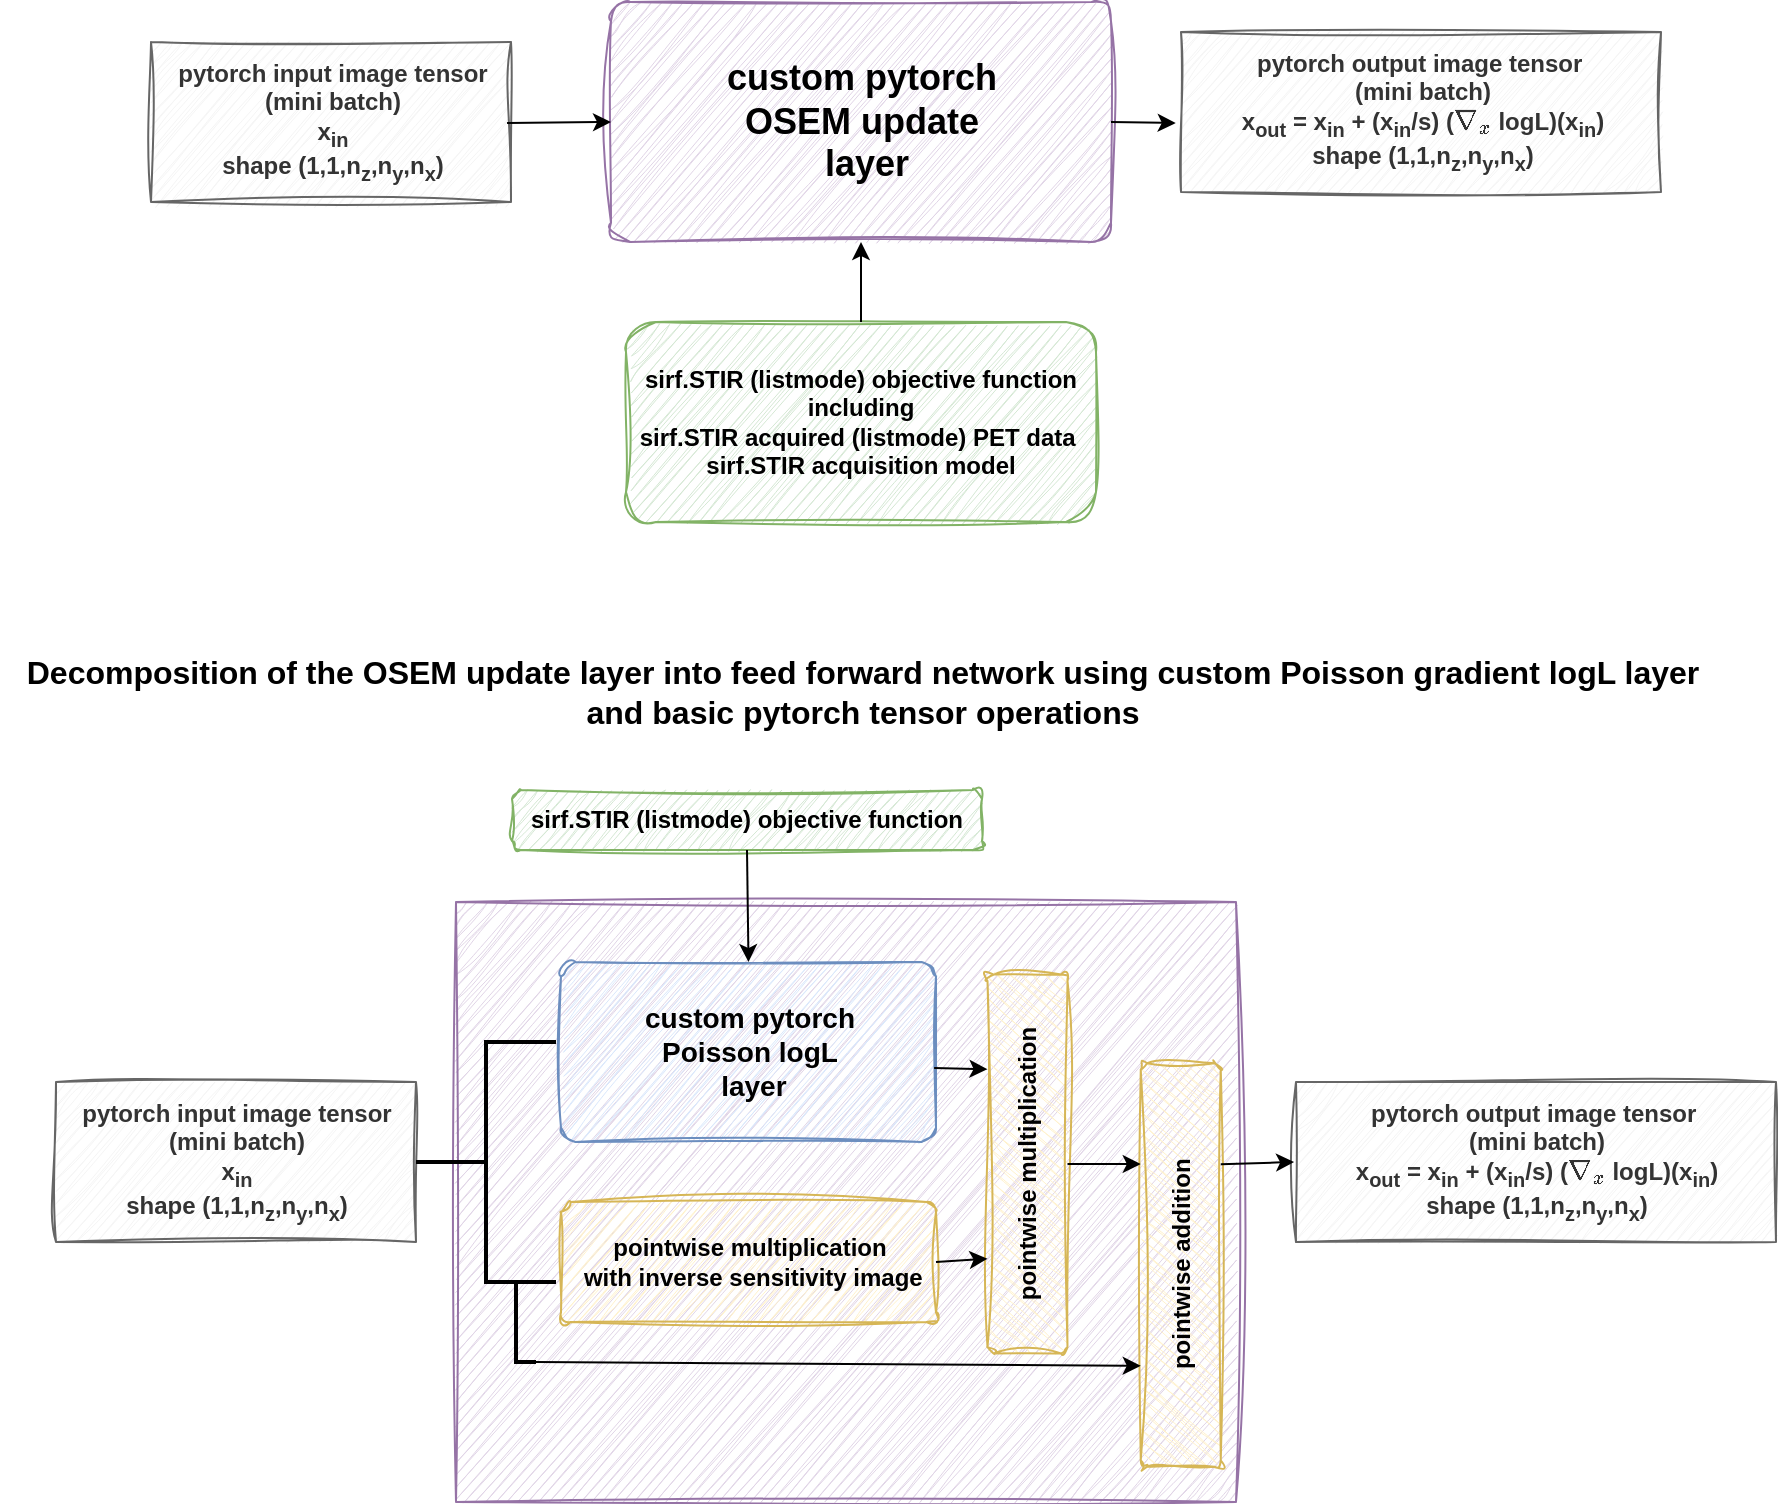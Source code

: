 <mxfile version="24.4.0" type="device">
  <diagram name="Page-1" id="8Qw_1hSMklgCle8Wcz-8">
    <mxGraphModel dx="1368" dy="991" grid="1" gridSize="10" guides="1" tooltips="1" connect="1" arrows="1" fold="1" page="1" pageScale="1" pageWidth="1169" pageHeight="827" math="1" shadow="0">
      <root>
        <mxCell id="0" />
        <mxCell id="1" parent="0" />
        <mxCell id="gO14tqI6qxzoFVm-JLHP-20" value="" style="rounded=0;whiteSpace=wrap;html=1;fillColor=#e1d5e7;strokeColor=#9673a6;sketch=1;curveFitting=1;jiggle=2;" vertex="1" parent="1">
          <mxGeometry x="320" y="470" width="390" height="300" as="geometry" />
        </mxCell>
        <mxCell id="LVMC560kpPJ9mfJXyLy--1" value="&lt;b style=&quot;font-size: 18px;&quot;&gt;custom pytorch&lt;br&gt;OSEM update&lt;br&gt;&amp;nbsp;layer&lt;br&gt;&lt;/b&gt;" style="rounded=1;whiteSpace=wrap;html=1;fillColor=#e1d5e7;strokeColor=#9673a6;shadow=0;glass=0;sketch=1;curveFitting=1;jiggle=2;arcSize=8;" parent="1" vertex="1">
          <mxGeometry x="397.5" y="20" width="250" height="120" as="geometry" />
        </mxCell>
        <mxCell id="LVMC560kpPJ9mfJXyLy--16" value="&lt;div&gt;&lt;b style=&quot;background-color: initial;&quot;&gt;pytorch input image tensor&lt;br&gt;(mini batch)&lt;br&gt;x&lt;sub&gt;in&lt;/sub&gt;&lt;/b&gt;&lt;/div&gt;&lt;div&gt;&lt;b style=&quot;background-color: initial;&quot;&gt;shape (1,1,n&lt;sub&gt;z&lt;/sub&gt;,n&lt;sub&gt;y&lt;/sub&gt;,n&lt;sub&gt;x&lt;/sub&gt;)&lt;/b&gt;&lt;/div&gt;" style="text;html=1;align=center;verticalAlign=middle;resizable=0;points=[];autosize=1;strokeColor=#666666;fillColor=#f5f5f5;fontColor=#333333;sketch=1;curveFitting=1;jiggle=2;" parent="1" vertex="1">
          <mxGeometry x="167.5" y="40" width="180" height="80" as="geometry" />
        </mxCell>
        <mxCell id="LVMC560kpPJ9mfJXyLy--21" value="&lt;div&gt;&lt;b&gt;sirf.STIR (listmode) objective function&lt;/b&gt;&lt;font color=&quot;#000000&quot;&gt;&lt;b&gt;&lt;br&gt;&lt;/b&gt;&lt;/font&gt;&lt;/div&gt;&lt;div&gt;&lt;b&gt;including&lt;/b&gt;&lt;/div&gt;&lt;font color=&quot;#000000&quot;&gt;&lt;b&gt;sirf.STIR acquired (listmode) PET data&amp;nbsp;&lt;br&gt;sirf.STIR acquisition model&lt;/b&gt;&lt;/font&gt;" style="rounded=1;whiteSpace=wrap;html=1;fillColor=#d5e8d4;strokeColor=#82b366;sketch=1;curveFitting=1;jiggle=2;" parent="1" vertex="1">
          <mxGeometry x="405" y="180" width="235" height="100" as="geometry" />
        </mxCell>
        <mxCell id="LVMC560kpPJ9mfJXyLy--36" value="&lt;div&gt;&lt;b&gt;pytorch output image tensor&amp;nbsp;&lt;/b&gt;&lt;/div&gt;&lt;div&gt;&lt;b&gt;(mini batch)&lt;/b&gt;&lt;/div&gt;&lt;b&gt;x&lt;sub&gt;out&lt;/sub&gt; = x&lt;sub&gt;in&lt;/sub&gt; + (x&lt;sub&gt;in&lt;/sub&gt;/s) (`\nabla_x`&lt;/b&gt;&lt;b style=&quot;background-color: initial;&quot;&gt;&amp;nbsp;logL)(x&lt;sub&gt;in&lt;/sub&gt;)&lt;/b&gt;&lt;div&gt;&lt;b style=&quot;background-color: initial;&quot;&gt;shape (1,1,n&lt;sub&gt;z&lt;/sub&gt;,n&lt;sub&gt;y&lt;/sub&gt;,n&lt;sub&gt;x&lt;/sub&gt;)&lt;/b&gt;&lt;b style=&quot;background-color: initial;&quot;&gt;&lt;br&gt;&lt;/b&gt;&lt;/div&gt;" style="text;html=1;align=center;verticalAlign=middle;resizable=0;points=[];autosize=1;fillColor=#f5f5f5;fontColor=#333333;strokeColor=#666666;sketch=1;curveFitting=1;jiggle=2;" parent="1" vertex="1">
          <mxGeometry x="682.5" y="35" width="240" height="80" as="geometry" />
        </mxCell>
        <mxCell id="gO14tqI6qxzoFVm-JLHP-1" value="" style="endArrow=classic;html=1;rounded=0;exitX=0.5;exitY=0;exitDx=0;exitDy=0;entryX=0.5;entryY=1;entryDx=0;entryDy=0;" edge="1" parent="1" source="LVMC560kpPJ9mfJXyLy--21" target="LVMC560kpPJ9mfJXyLy--1">
          <mxGeometry width="50" height="50" relative="1" as="geometry">
            <mxPoint x="597.5" y="130" as="sourcePoint" />
            <mxPoint x="647.5" y="80" as="targetPoint" />
          </mxGeometry>
        </mxCell>
        <mxCell id="gO14tqI6qxzoFVm-JLHP-2" value="" style="endArrow=classic;html=1;rounded=0;exitX=0.989;exitY=0.506;exitDx=0;exitDy=0;exitPerimeter=0;entryX=0;entryY=0.5;entryDx=0;entryDy=0;" edge="1" parent="1" source="LVMC560kpPJ9mfJXyLy--16" target="LVMC560kpPJ9mfJXyLy--1">
          <mxGeometry width="50" height="50" relative="1" as="geometry">
            <mxPoint x="487.5" y="120" as="sourcePoint" />
            <mxPoint x="537.5" y="70" as="targetPoint" />
          </mxGeometry>
        </mxCell>
        <mxCell id="gO14tqI6qxzoFVm-JLHP-3" value="" style="endArrow=classic;html=1;rounded=0;exitX=1;exitY=0.5;exitDx=0;exitDy=0;entryX=-0.011;entryY=0.569;entryDx=0;entryDy=0;entryPerimeter=0;" edge="1" parent="1" source="LVMC560kpPJ9mfJXyLy--1" target="LVMC560kpPJ9mfJXyLy--36">
          <mxGeometry width="50" height="50" relative="1" as="geometry">
            <mxPoint x="487.5" y="120" as="sourcePoint" />
            <mxPoint x="697.5" y="70" as="targetPoint" />
          </mxGeometry>
        </mxCell>
        <mxCell id="gO14tqI6qxzoFVm-JLHP-5" value="&lt;b style=&quot;font-size: 14px;&quot;&gt;custom pytorch&lt;br&gt;Poisson logL &lt;br&gt;&amp;nbsp;layer&lt;br&gt;&lt;/b&gt;" style="rounded=1;whiteSpace=wrap;html=1;fillColor=#dae8fc;strokeColor=#6c8ebf;shadow=0;glass=0;sketch=1;curveFitting=1;jiggle=2;arcSize=8;" vertex="1" parent="1">
          <mxGeometry x="372.5" y="500" width="187.5" height="90" as="geometry" />
        </mxCell>
        <mxCell id="gO14tqI6qxzoFVm-JLHP-6" value="&lt;b style=&quot;&quot;&gt;pointwise multiplication&lt;br&gt;&amp;nbsp;with inverse sensitivity image&lt;br&gt;&lt;/b&gt;" style="rounded=1;whiteSpace=wrap;html=1;fillColor=#fff2cc;strokeColor=#d6b656;shadow=0;glass=0;sketch=1;curveFitting=1;jiggle=2;arcSize=8;" vertex="1" parent="1">
          <mxGeometry x="372.5" y="620" width="187.5" height="60" as="geometry" />
        </mxCell>
        <mxCell id="gO14tqI6qxzoFVm-JLHP-7" value="&lt;b style=&quot;&quot;&gt;&lt;font style=&quot;font-size: 12px;&quot;&gt;pointwise multiplication&lt;/font&gt;&lt;/b&gt;" style="rounded=1;whiteSpace=wrap;html=1;fillColor=#fff2cc;strokeColor=#d6b656;shadow=0;glass=0;sketch=1;curveFitting=1;jiggle=2;arcSize=8;rotation=-90;" vertex="1" parent="1">
          <mxGeometry x="511" y="581" width="189.5" height="40" as="geometry" />
        </mxCell>
        <mxCell id="gO14tqI6qxzoFVm-JLHP-8" value="&lt;b style=&quot;&quot;&gt;&lt;font style=&quot;font-size: 12px;&quot;&gt;pointwise addition&lt;/font&gt;&lt;/b&gt;" style="rounded=1;whiteSpace=wrap;html=1;fillColor=#fff2cc;strokeColor=#d6b656;shadow=0;glass=0;sketch=1;curveFitting=1;jiggle=2;arcSize=8;rotation=-90;" vertex="1" parent="1">
          <mxGeometry x="581.5" y="631.5" width="201.75" height="40" as="geometry" />
        </mxCell>
        <mxCell id="gO14tqI6qxzoFVm-JLHP-9" value="&lt;div&gt;&lt;b style=&quot;background-color: initial;&quot;&gt;pytorch input image tensor&lt;br&gt;(mini batch)&lt;br&gt;x&lt;sub&gt;in&lt;/sub&gt;&lt;/b&gt;&lt;/div&gt;&lt;div&gt;&lt;b style=&quot;background-color: initial;&quot;&gt;shape (1,1,n&lt;sub&gt;z&lt;/sub&gt;,n&lt;sub&gt;y&lt;/sub&gt;,n&lt;sub&gt;x&lt;/sub&gt;)&lt;/b&gt;&lt;/div&gt;" style="text;html=1;align=center;verticalAlign=middle;resizable=0;points=[];autosize=1;strokeColor=#666666;fillColor=#f5f5f5;fontColor=#333333;sketch=1;curveFitting=1;jiggle=2;" vertex="1" parent="1">
          <mxGeometry x="120" y="560" width="180" height="80" as="geometry" />
        </mxCell>
        <mxCell id="gO14tqI6qxzoFVm-JLHP-10" value="&lt;div&gt;&lt;b&gt;pytorch output image tensor&amp;nbsp;&lt;/b&gt;&lt;/div&gt;&lt;div&gt;&lt;b&gt;(mini batch)&lt;/b&gt;&lt;/div&gt;&lt;b&gt;x&lt;sub&gt;out&lt;/sub&gt; = x&lt;sub&gt;in&lt;/sub&gt; + (x&lt;sub&gt;in&lt;/sub&gt;/s) (`\nabla_x`&lt;/b&gt;&lt;b style=&quot;background-color: initial;&quot;&gt;&amp;nbsp;logL)(x&lt;sub&gt;in&lt;/sub&gt;)&lt;/b&gt;&lt;div&gt;&lt;b style=&quot;background-color: initial;&quot;&gt;shape (1,1,n&lt;sub&gt;z&lt;/sub&gt;,n&lt;sub&gt;y&lt;/sub&gt;,n&lt;sub&gt;x&lt;/sub&gt;)&lt;/b&gt;&lt;b style=&quot;background-color: initial;&quot;&gt;&lt;br&gt;&lt;/b&gt;&lt;/div&gt;" style="text;html=1;align=center;verticalAlign=middle;resizable=0;points=[];autosize=1;fillColor=#f5f5f5;fontColor=#333333;strokeColor=#666666;sketch=1;curveFitting=1;jiggle=2;" vertex="1" parent="1">
          <mxGeometry x="740" y="560" width="240" height="80" as="geometry" />
        </mxCell>
        <mxCell id="gO14tqI6qxzoFVm-JLHP-11" value="" style="strokeWidth=2;html=1;shape=mxgraph.flowchart.annotation_2;align=left;labelPosition=right;pointerEvents=1;" vertex="1" parent="1">
          <mxGeometry x="300" y="540" width="70" height="120" as="geometry" />
        </mxCell>
        <mxCell id="gO14tqI6qxzoFVm-JLHP-12" value="" style="endArrow=classic;html=1;rounded=0;exitX=0.995;exitY=0.589;exitDx=0;exitDy=0;exitPerimeter=0;entryX=0.75;entryY=0;entryDx=0;entryDy=0;" edge="1" parent="1" source="gO14tqI6qxzoFVm-JLHP-5" target="gO14tqI6qxzoFVm-JLHP-7">
          <mxGeometry width="50" height="50" relative="1" as="geometry">
            <mxPoint x="470" y="510" as="sourcePoint" />
            <mxPoint x="520" y="460" as="targetPoint" />
          </mxGeometry>
        </mxCell>
        <mxCell id="gO14tqI6qxzoFVm-JLHP-13" value="" style="endArrow=classic;html=1;rounded=0;exitX=1;exitY=0.5;exitDx=0;exitDy=0;entryX=0.25;entryY=0;entryDx=0;entryDy=0;" edge="1" parent="1" source="gO14tqI6qxzoFVm-JLHP-6" target="gO14tqI6qxzoFVm-JLHP-7">
          <mxGeometry width="50" height="50" relative="1" as="geometry">
            <mxPoint x="470" y="510" as="sourcePoint" />
            <mxPoint x="520" y="460" as="targetPoint" />
          </mxGeometry>
        </mxCell>
        <mxCell id="gO14tqI6qxzoFVm-JLHP-14" value="" style="endArrow=classic;html=1;rounded=0;exitX=0.5;exitY=1;exitDx=0;exitDy=0;entryX=0.75;entryY=0;entryDx=0;entryDy=0;" edge="1" parent="1" source="gO14tqI6qxzoFVm-JLHP-7" target="gO14tqI6qxzoFVm-JLHP-8">
          <mxGeometry width="50" height="50" relative="1" as="geometry">
            <mxPoint x="470" y="510" as="sourcePoint" />
            <mxPoint x="520" y="460" as="targetPoint" />
          </mxGeometry>
        </mxCell>
        <mxCell id="gO14tqI6qxzoFVm-JLHP-15" value="" style="strokeWidth=2;html=1;shape=mxgraph.flowchart.annotation_1;align=left;pointerEvents=1;" vertex="1" parent="1">
          <mxGeometry x="350" y="660" width="10" height="40" as="geometry" />
        </mxCell>
        <mxCell id="gO14tqI6qxzoFVm-JLHP-16" value="" style="endArrow=classic;html=1;rounded=0;exitX=1;exitY=1;exitDx=0;exitDy=0;exitPerimeter=0;entryX=0.25;entryY=0;entryDx=0;entryDy=0;" edge="1" parent="1" source="gO14tqI6qxzoFVm-JLHP-15" target="gO14tqI6qxzoFVm-JLHP-8">
          <mxGeometry width="50" height="50" relative="1" as="geometry">
            <mxPoint x="441.25" y="780" as="sourcePoint" />
            <mxPoint x="491.25" y="730" as="targetPoint" />
          </mxGeometry>
        </mxCell>
        <mxCell id="gO14tqI6qxzoFVm-JLHP-17" value="" style="endArrow=classic;html=1;rounded=0;exitX=0.75;exitY=1;exitDx=0;exitDy=0;entryX=-0.004;entryY=0.5;entryDx=0;entryDy=0;entryPerimeter=0;" edge="1" parent="1" source="gO14tqI6qxzoFVm-JLHP-8" target="gO14tqI6qxzoFVm-JLHP-10">
          <mxGeometry width="50" height="50" relative="1" as="geometry">
            <mxPoint x="470" y="510" as="sourcePoint" />
            <mxPoint x="520" y="460" as="targetPoint" />
          </mxGeometry>
        </mxCell>
        <mxCell id="gO14tqI6qxzoFVm-JLHP-19" value="&lt;div&gt;&lt;b&gt;sirf.STIR (listmode) objective function&lt;/b&gt;&lt;/div&gt;" style="rounded=1;whiteSpace=wrap;html=1;fillColor=#d5e8d4;strokeColor=#82b366;sketch=1;curveFitting=1;jiggle=2;" vertex="1" parent="1">
          <mxGeometry x="348" y="414" width="235" height="30" as="geometry" />
        </mxCell>
        <mxCell id="gO14tqI6qxzoFVm-JLHP-23" value="" style="endArrow=classic;html=1;rounded=0;exitX=0.5;exitY=1;exitDx=0;exitDy=0;entryX=0.5;entryY=0;entryDx=0;entryDy=0;" edge="1" parent="1" source="gO14tqI6qxzoFVm-JLHP-19" target="gO14tqI6qxzoFVm-JLHP-5">
          <mxGeometry width="50" height="50" relative="1" as="geometry">
            <mxPoint x="490" y="590" as="sourcePoint" />
            <mxPoint x="540" y="540" as="targetPoint" />
          </mxGeometry>
        </mxCell>
        <mxCell id="gO14tqI6qxzoFVm-JLHP-24" value="&lt;b&gt;&lt;font style=&quot;font-size: 16px;&quot;&gt;Decomposition of the OSEM update layer into feed forward network using custom Poisson gradient logL layer &lt;br&gt;and basic pytorch tensor operations&lt;/font&gt;&lt;/b&gt;" style="text;html=1;align=center;verticalAlign=middle;resizable=0;points=[];autosize=1;strokeColor=none;fillColor=none;" vertex="1" parent="1">
          <mxGeometry x="92.5" y="340" width="860" height="50" as="geometry" />
        </mxCell>
      </root>
    </mxGraphModel>
  </diagram>
</mxfile>
